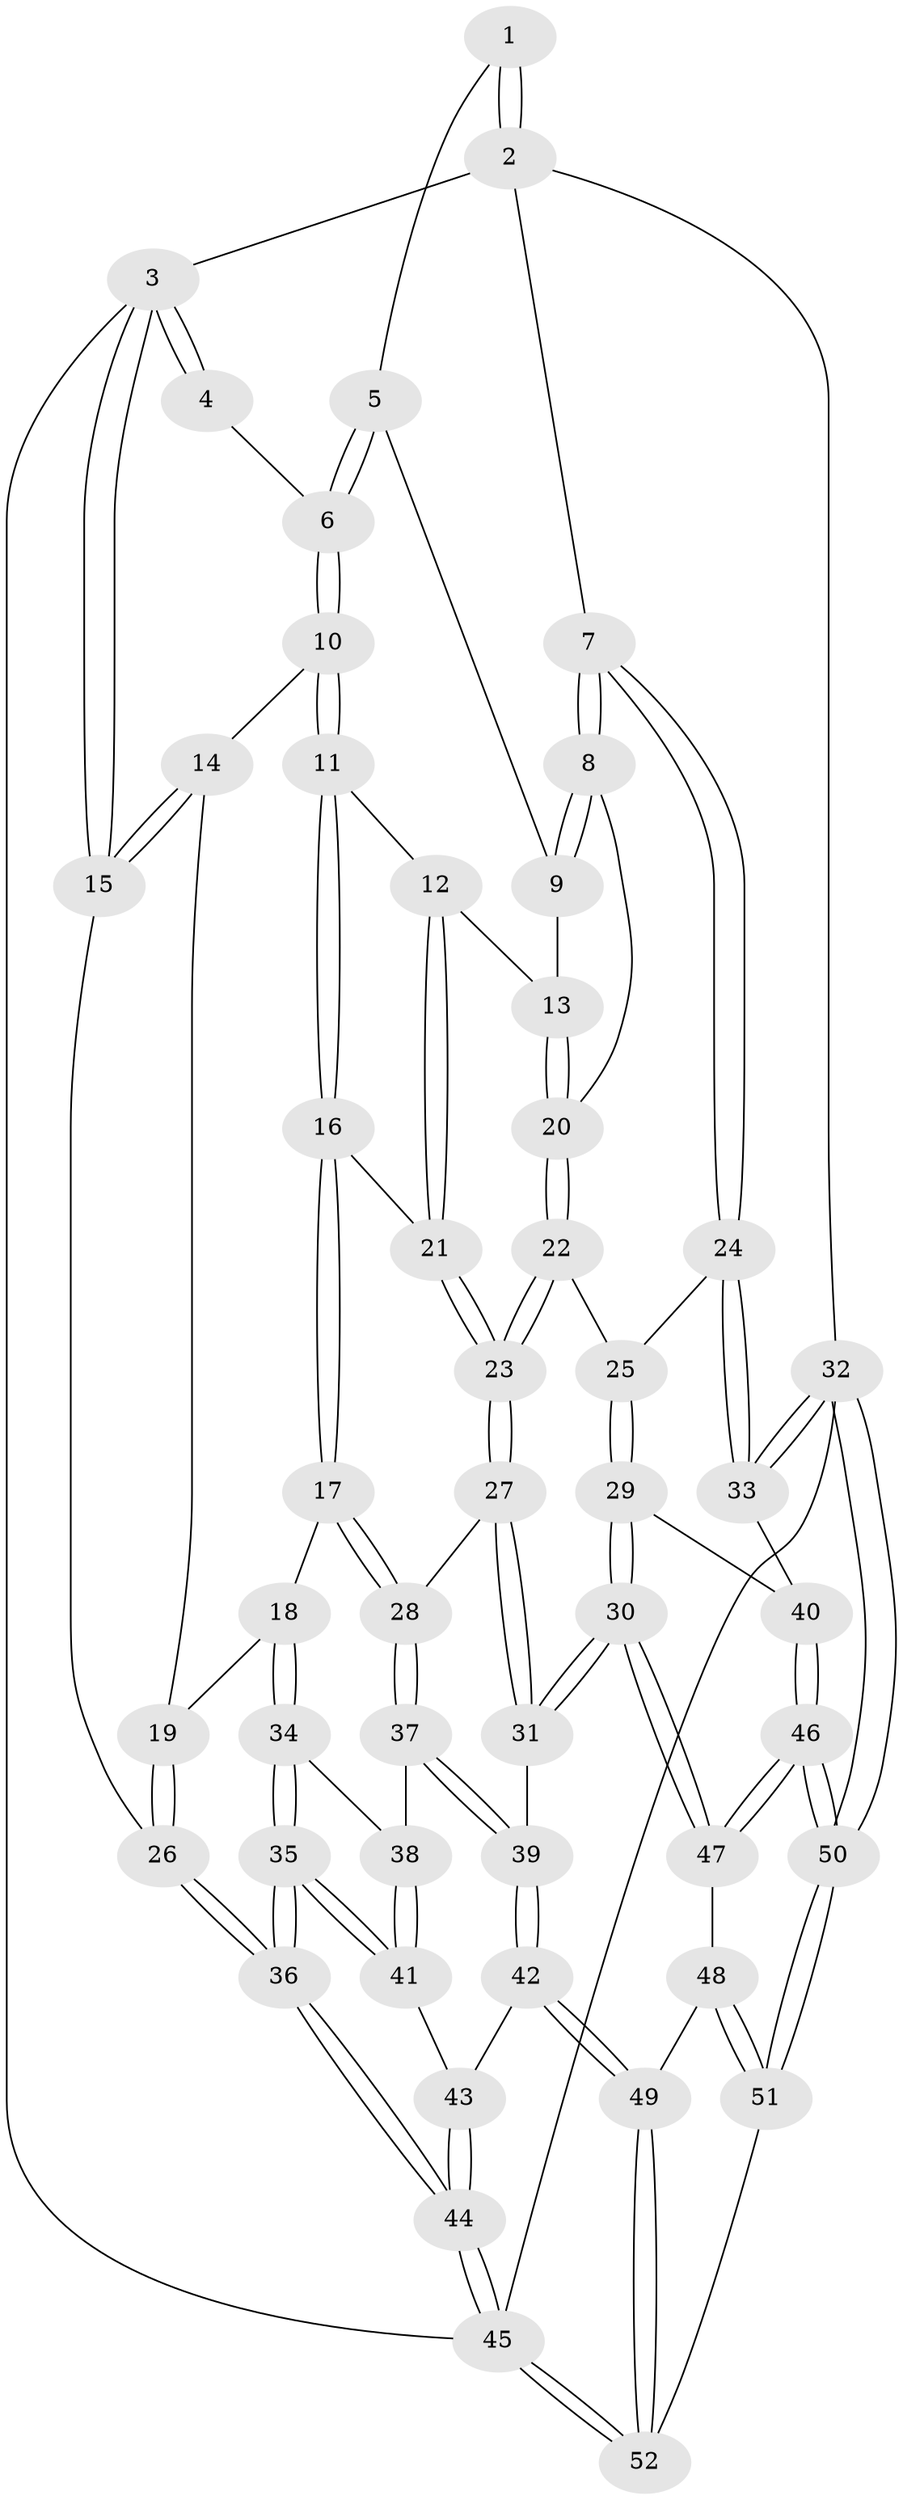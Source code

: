 // Generated by graph-tools (version 1.1) at 2025/11/02/27/25 16:11:55]
// undirected, 52 vertices, 127 edges
graph export_dot {
graph [start="1"]
  node [color=gray90,style=filled];
  1 [pos="+0.6946023396948439+0"];
  2 [pos="+1+0"];
  3 [pos="+0+0"];
  4 [pos="+0.3347204191890052+0"];
  5 [pos="+0.6721523979446703+0"];
  6 [pos="+0.35986659101771945+0.14723388211771535"];
  7 [pos="+1+0.21962023764133723"];
  8 [pos="+0.9382779712586456+0.2617316540233257"];
  9 [pos="+0.655661589376006+0.06321139871471396"];
  10 [pos="+0.3478532325848527+0.19987378402771383"];
  11 [pos="+0.3860876538640996+0.22845439958682814"];
  12 [pos="+0.5926412470320881+0.2576768678467985"];
  13 [pos="+0.6108993818755217+0.24623540820441556"];
  14 [pos="+0.21778453323704747+0.21909625601921895"];
  15 [pos="+0+0.15665517788436328"];
  16 [pos="+0.3803587326358857+0.4593865058352228"];
  17 [pos="+0.37739333483461585+0.47458576368399497"];
  18 [pos="+0.35313183941346127+0.4908545611315918"];
  19 [pos="+0.24789129312953165+0.4523436230455258"];
  20 [pos="+0.799352982406754+0.30430853667123586"];
  21 [pos="+0.5865050219373444+0.3350898369218555"];
  22 [pos="+0.7604274803144151+0.48922144915654686"];
  23 [pos="+0.5972572673199336+0.49162216806791625"];
  24 [pos="+1+0.47135733663814305"];
  25 [pos="+0.7693617474520434+0.49898276460584934"];
  26 [pos="+0.01438486205830889+0.5469195974021128"];
  27 [pos="+0.5818937984323959+0.5121179546613681"];
  28 [pos="+0.5132049689895727+0.5175616537653975"];
  29 [pos="+0.8019952599151848+0.6729214574154911"];
  30 [pos="+0.7268087878733778+0.724561972468793"];
  31 [pos="+0.6229578804423245+0.6984263352160457"];
  32 [pos="+1+1"];
  33 [pos="+1+0.634620168183023"];
  34 [pos="+0.33846004091005966+0.5543825565133002"];
  35 [pos="+0.016582370874111515+0.7805784325058123"];
  36 [pos="+0.009037041168036372+0.7829862536640319"];
  37 [pos="+0.445125063991069+0.6458788067706989"];
  38 [pos="+0.3965299773182791+0.6515327623997806"];
  39 [pos="+0.5758154949339025+0.7261932764257104"];
  40 [pos="+0.9448314893679173+0.6775700347807615"];
  41 [pos="+0.3546123534204371+0.7478269302949005"];
  42 [pos="+0.4940779262585811+0.8397057526787907"];
  43 [pos="+0.4592095723984035+0.8304150070858316"];
  44 [pos="+0+1"];
  45 [pos="+0+1"];
  46 [pos="+0.8612010926845745+0.9386839156571479"];
  47 [pos="+0.7389111747845916+0.7945902432879776"];
  48 [pos="+0.6758301974836137+0.8825271301436476"];
  49 [pos="+0.5368347595842549+0.956446874656388"];
  50 [pos="+0.9876336677483256+1"];
  51 [pos="+0.9678440542756422+1"];
  52 [pos="+0.5293240651857052+1"];
  1 -- 2;
  1 -- 2;
  1 -- 5;
  2 -- 3;
  2 -- 7;
  2 -- 32;
  3 -- 4;
  3 -- 4;
  3 -- 15;
  3 -- 15;
  3 -- 45;
  4 -- 6;
  5 -- 6;
  5 -- 6;
  5 -- 9;
  6 -- 10;
  6 -- 10;
  7 -- 8;
  7 -- 8;
  7 -- 24;
  7 -- 24;
  8 -- 9;
  8 -- 9;
  8 -- 20;
  9 -- 13;
  10 -- 11;
  10 -- 11;
  10 -- 14;
  11 -- 12;
  11 -- 16;
  11 -- 16;
  12 -- 13;
  12 -- 21;
  12 -- 21;
  13 -- 20;
  13 -- 20;
  14 -- 15;
  14 -- 15;
  14 -- 19;
  15 -- 26;
  16 -- 17;
  16 -- 17;
  16 -- 21;
  17 -- 18;
  17 -- 28;
  17 -- 28;
  18 -- 19;
  18 -- 34;
  18 -- 34;
  19 -- 26;
  19 -- 26;
  20 -- 22;
  20 -- 22;
  21 -- 23;
  21 -- 23;
  22 -- 23;
  22 -- 23;
  22 -- 25;
  23 -- 27;
  23 -- 27;
  24 -- 25;
  24 -- 33;
  24 -- 33;
  25 -- 29;
  25 -- 29;
  26 -- 36;
  26 -- 36;
  27 -- 28;
  27 -- 31;
  27 -- 31;
  28 -- 37;
  28 -- 37;
  29 -- 30;
  29 -- 30;
  29 -- 40;
  30 -- 31;
  30 -- 31;
  30 -- 47;
  30 -- 47;
  31 -- 39;
  32 -- 33;
  32 -- 33;
  32 -- 50;
  32 -- 50;
  32 -- 45;
  33 -- 40;
  34 -- 35;
  34 -- 35;
  34 -- 38;
  35 -- 36;
  35 -- 36;
  35 -- 41;
  35 -- 41;
  36 -- 44;
  36 -- 44;
  37 -- 38;
  37 -- 39;
  37 -- 39;
  38 -- 41;
  38 -- 41;
  39 -- 42;
  39 -- 42;
  40 -- 46;
  40 -- 46;
  41 -- 43;
  42 -- 43;
  42 -- 49;
  42 -- 49;
  43 -- 44;
  43 -- 44;
  44 -- 45;
  44 -- 45;
  45 -- 52;
  45 -- 52;
  46 -- 47;
  46 -- 47;
  46 -- 50;
  46 -- 50;
  47 -- 48;
  48 -- 49;
  48 -- 51;
  48 -- 51;
  49 -- 52;
  49 -- 52;
  50 -- 51;
  50 -- 51;
  51 -- 52;
}
